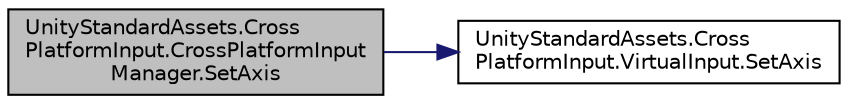 digraph "UnityStandardAssets.CrossPlatformInput.CrossPlatformInputManager.SetAxis"
{
 // LATEX_PDF_SIZE
  edge [fontname="Helvetica",fontsize="10",labelfontname="Helvetica",labelfontsize="10"];
  node [fontname="Helvetica",fontsize="10",shape=record];
  rankdir="LR";
  Node20 [label="UnityStandardAssets.Cross\lPlatformInput.CrossPlatformInput\lManager.SetAxis",height=0.2,width=0.4,color="black", fillcolor="grey75", style="filled", fontcolor="black",tooltip=" "];
  Node20 -> Node21 [color="midnightblue",fontsize="10",style="solid",fontname="Helvetica"];
  Node21 [label="UnityStandardAssets.Cross\lPlatformInput.VirtualInput.SetAxis",height=0.2,width=0.4,color="black", fillcolor="white", style="filled",URL="$class_unity_standard_assets_1_1_cross_platform_input_1_1_virtual_input.html#ab0bef7a37bb6e5962d7d2dffea4d083f",tooltip=" "];
}

